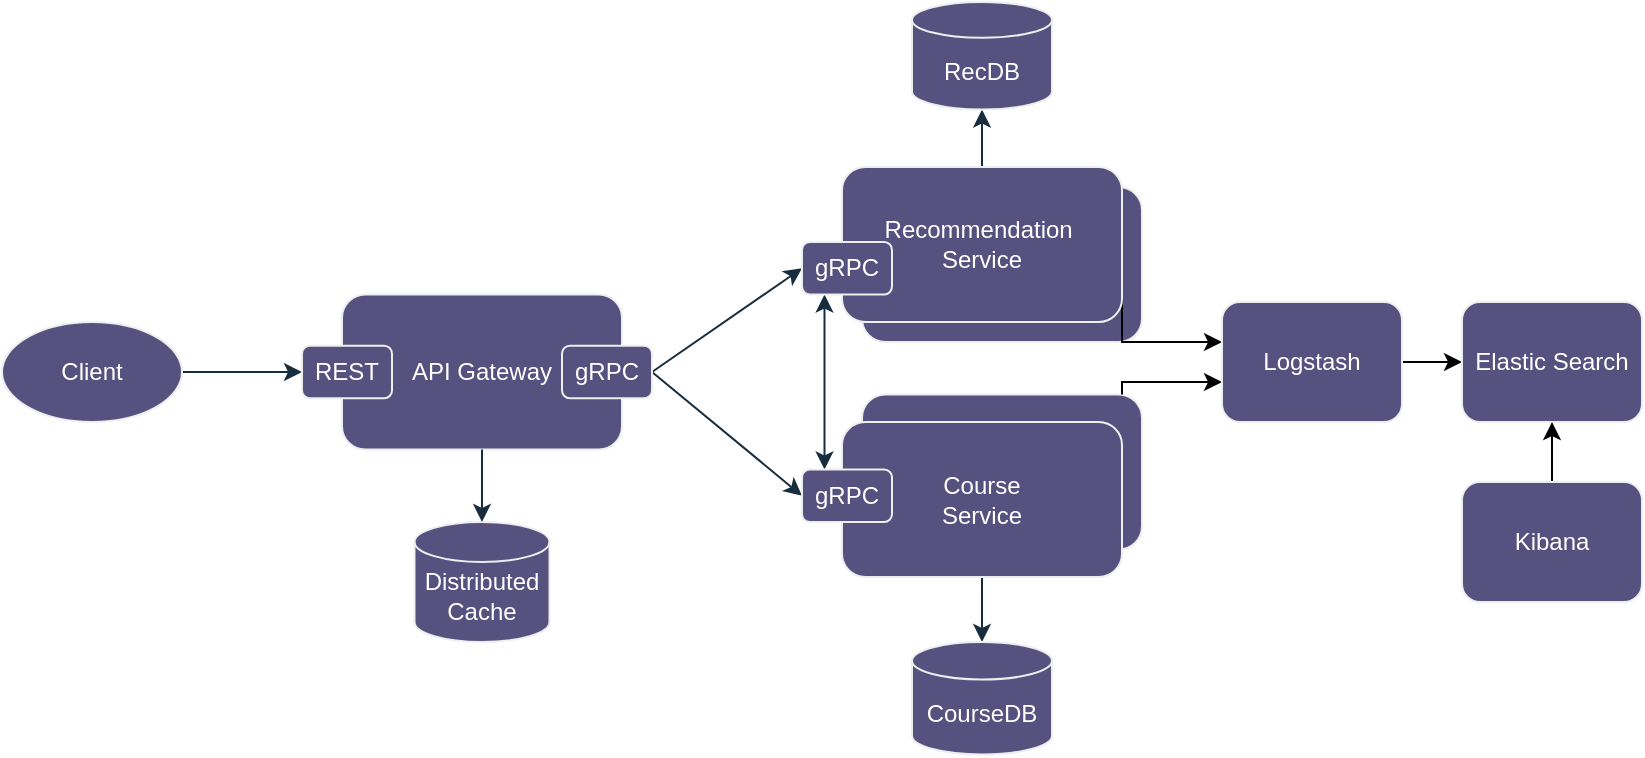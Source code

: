 <mxfile version="22.1.0" type="device">
  <diagram name="Page-1" id="GynXOkguUCyhlt-FYjdI">
    <mxGraphModel dx="1221" dy="1873" grid="1" gridSize="10" guides="1" tooltips="1" connect="1" arrows="1" fold="1" page="1" pageScale="1" pageWidth="850" pageHeight="1100" math="0" shadow="0">
      <root>
        <mxCell id="0" />
        <mxCell id="1" parent="0" />
        <mxCell id="INSbByV-Nz_HZGD8tnH2-3" value="&lt;div&gt;Recommendation&amp;nbsp;&lt;/div&gt;&lt;div&gt;Service&lt;/div&gt;" style="rounded=1;whiteSpace=wrap;html=1;labelBackgroundColor=none;fillColor=#56517E;strokeColor=#EEEEEE;fontColor=#FFFFFF;" vertex="1" parent="1">
          <mxGeometry x="540" y="52.5" width="140" height="77.5" as="geometry" />
        </mxCell>
        <mxCell id="INSbByV-Nz_HZGD8tnH2-2" value="Course &lt;br&gt;&lt;div&gt;Service&lt;/div&gt;" style="rounded=1;whiteSpace=wrap;html=1;labelBackgroundColor=none;fillColor=#56517E;strokeColor=#EEEEEE;fontColor=#FFFFFF;" vertex="1" parent="1">
          <mxGeometry x="540" y="156.25" width="140" height="77.5" as="geometry" />
        </mxCell>
        <mxCell id="vjzXymjcDihlq4dIxPpM-3" style="edgeStyle=orthogonalEdgeStyle;rounded=0;orthogonalLoop=1;jettySize=auto;html=1;exitX=1;exitY=0.5;exitDx=0;exitDy=0;entryX=0;entryY=0.5;entryDx=0;entryDy=0;labelBackgroundColor=none;strokeColor=#182E3E;fontColor=default;" parent="1" source="vjzXymjcDihlq4dIxPpM-1" target="vjzXymjcDihlq4dIxPpM-6" edge="1">
          <mxGeometry relative="1" as="geometry" />
        </mxCell>
        <mxCell id="vjzXymjcDihlq4dIxPpM-1" value="Client" style="ellipse;whiteSpace=wrap;html=1;labelBackgroundColor=none;fillColor=#56517E;strokeColor=#EEEEEE;fontColor=#FFFFFF;" parent="1" vertex="1">
          <mxGeometry x="110" y="120" width="90" height="50" as="geometry" />
        </mxCell>
        <mxCell id="vjzXymjcDihlq4dIxPpM-2" value="API Gateway" style="rounded=1;whiteSpace=wrap;html=1;labelBackgroundColor=none;fillColor=#56517E;strokeColor=#EEEEEE;fontColor=#FFFFFF;" parent="1" vertex="1">
          <mxGeometry x="280" y="106.25" width="140" height="77.5" as="geometry" />
        </mxCell>
        <mxCell id="vjzXymjcDihlq4dIxPpM-14" style="rounded=0;orthogonalLoop=1;jettySize=auto;html=1;exitX=1;exitY=0.5;exitDx=0;exitDy=0;entryX=0;entryY=0.5;entryDx=0;entryDy=0;labelBackgroundColor=none;strokeColor=#182E3E;fontColor=default;" parent="1" source="vjzXymjcDihlq4dIxPpM-5" target="vjzXymjcDihlq4dIxPpM-10" edge="1">
          <mxGeometry relative="1" as="geometry" />
        </mxCell>
        <mxCell id="vjzXymjcDihlq4dIxPpM-15" style="rounded=0;orthogonalLoop=1;jettySize=auto;html=1;exitX=1;exitY=0.5;exitDx=0;exitDy=0;entryX=0;entryY=0.5;entryDx=0;entryDy=0;labelBackgroundColor=none;strokeColor=#182E3E;fontColor=default;" parent="1" source="vjzXymjcDihlq4dIxPpM-5" target="vjzXymjcDihlq4dIxPpM-12" edge="1">
          <mxGeometry relative="1" as="geometry" />
        </mxCell>
        <mxCell id="vjzXymjcDihlq4dIxPpM-5" value="gRPC" style="rounded=1;whiteSpace=wrap;html=1;labelBackgroundColor=none;fillColor=#56517E;strokeColor=#EEEEEE;fontColor=#FFFFFF;" parent="1" vertex="1">
          <mxGeometry x="390" y="131.88" width="45" height="26.25" as="geometry" />
        </mxCell>
        <mxCell id="vjzXymjcDihlq4dIxPpM-6" value="REST" style="rounded=1;whiteSpace=wrap;html=1;labelBackgroundColor=none;fillColor=#56517E;strokeColor=#EEEEEE;fontColor=#FFFFFF;" parent="1" vertex="1">
          <mxGeometry x="260" y="131.88" width="45" height="26.25" as="geometry" />
        </mxCell>
        <mxCell id="vjzXymjcDihlq4dIxPpM-7" value="&lt;div&gt;&lt;br&gt;&lt;/div&gt;&lt;div&gt;Distributed&lt;/div&gt;&lt;div&gt;Cache&lt;/div&gt;" style="strokeWidth=1;html=1;shape=mxgraph.flowchart.database;whiteSpace=wrap;labelBackgroundColor=none;fillColor=#56517E;strokeColor=#EEEEEE;fontColor=#FFFFFF;" parent="1" vertex="1">
          <mxGeometry x="316.25" y="220" width="67.5" height="60" as="geometry" />
        </mxCell>
        <mxCell id="vjzXymjcDihlq4dIxPpM-8" style="edgeStyle=orthogonalEdgeStyle;rounded=0;orthogonalLoop=1;jettySize=auto;html=1;exitX=0.5;exitY=1;exitDx=0;exitDy=0;entryX=0.5;entryY=0;entryDx=0;entryDy=0;entryPerimeter=0;labelBackgroundColor=none;strokeColor=#182E3E;fontColor=default;" parent="1" source="vjzXymjcDihlq4dIxPpM-2" target="vjzXymjcDihlq4dIxPpM-7" edge="1">
          <mxGeometry relative="1" as="geometry" />
        </mxCell>
        <mxCell id="vjzXymjcDihlq4dIxPpM-19" style="edgeStyle=orthogonalEdgeStyle;rounded=0;orthogonalLoop=1;jettySize=auto;html=1;labelBackgroundColor=none;strokeColor=#182E3E;fontColor=default;" parent="1" source="vjzXymjcDihlq4dIxPpM-9" target="vjzXymjcDihlq4dIxPpM-18" edge="1">
          <mxGeometry relative="1" as="geometry">
            <Array as="points" />
          </mxGeometry>
        </mxCell>
        <mxCell id="INSbByV-Nz_HZGD8tnH2-5" style="edgeStyle=orthogonalEdgeStyle;rounded=0;orthogonalLoop=1;jettySize=auto;html=1;exitX=1;exitY=0.75;exitDx=0;exitDy=0;" edge="1" parent="1" source="vjzXymjcDihlq4dIxPpM-9" target="INSbByV-Nz_HZGD8tnH2-1">
          <mxGeometry relative="1" as="geometry">
            <Array as="points">
              <mxPoint x="670" y="130" />
            </Array>
          </mxGeometry>
        </mxCell>
        <mxCell id="vjzXymjcDihlq4dIxPpM-9" value="&lt;div&gt;Recommendation&amp;nbsp;&lt;/div&gt;&lt;div&gt;Service&lt;/div&gt;" style="rounded=1;whiteSpace=wrap;html=1;labelBackgroundColor=none;fillColor=#56517E;strokeColor=#EEEEEE;fontColor=#FFFFFF;" parent="1" vertex="1">
          <mxGeometry x="530" y="42.5" width="140" height="77.5" as="geometry" />
        </mxCell>
        <mxCell id="vjzXymjcDihlq4dIxPpM-13" style="edgeStyle=orthogonalEdgeStyle;rounded=0;orthogonalLoop=1;jettySize=auto;html=1;exitX=0.25;exitY=1;exitDx=0;exitDy=0;entryX=0.25;entryY=0;entryDx=0;entryDy=0;startArrow=classic;startFill=1;labelBackgroundColor=none;strokeColor=#182E3E;fontColor=default;" parent="1" source="vjzXymjcDihlq4dIxPpM-10" target="vjzXymjcDihlq4dIxPpM-12" edge="1">
          <mxGeometry relative="1" as="geometry" />
        </mxCell>
        <mxCell id="vjzXymjcDihlq4dIxPpM-10" value="gRPC" style="rounded=1;whiteSpace=wrap;html=1;labelBackgroundColor=none;fillColor=#56517E;strokeColor=#EEEEEE;fontColor=#FFFFFF;" parent="1" vertex="1">
          <mxGeometry x="510" y="80" width="45" height="26.25" as="geometry" />
        </mxCell>
        <mxCell id="vjzXymjcDihlq4dIxPpM-17" style="edgeStyle=orthogonalEdgeStyle;rounded=0;orthogonalLoop=1;jettySize=auto;html=1;labelBackgroundColor=none;strokeColor=#182E3E;fontColor=default;" parent="1" source="vjzXymjcDihlq4dIxPpM-11" target="vjzXymjcDihlq4dIxPpM-16" edge="1">
          <mxGeometry relative="1" as="geometry">
            <Array as="points" />
          </mxGeometry>
        </mxCell>
        <mxCell id="INSbByV-Nz_HZGD8tnH2-6" style="edgeStyle=orthogonalEdgeStyle;rounded=0;orthogonalLoop=1;jettySize=auto;html=1;" edge="1" parent="1" source="INSbByV-Nz_HZGD8tnH2-2" target="INSbByV-Nz_HZGD8tnH2-1">
          <mxGeometry relative="1" as="geometry">
            <mxPoint x="680" y="180" as="sourcePoint" />
            <Array as="points">
              <mxPoint x="670" y="150" />
            </Array>
          </mxGeometry>
        </mxCell>
        <mxCell id="vjzXymjcDihlq4dIxPpM-11" value="Course &lt;br&gt;&lt;div&gt;Service&lt;/div&gt;" style="rounded=1;whiteSpace=wrap;html=1;labelBackgroundColor=none;fillColor=#56517E;strokeColor=#EEEEEE;fontColor=#FFFFFF;" parent="1" vertex="1">
          <mxGeometry x="530" y="170" width="140" height="77.5" as="geometry" />
        </mxCell>
        <mxCell id="vjzXymjcDihlq4dIxPpM-12" value="gRPC" style="rounded=1;whiteSpace=wrap;html=1;labelBackgroundColor=none;fillColor=#56517E;strokeColor=#EEEEEE;fontColor=#FFFFFF;" parent="1" vertex="1">
          <mxGeometry x="510" y="193.75" width="45" height="26.25" as="geometry" />
        </mxCell>
        <mxCell id="vjzXymjcDihlq4dIxPpM-16" value="&lt;div&gt;&lt;br&gt;&lt;/div&gt;&lt;div&gt;CourseDB&lt;/div&gt;" style="strokeWidth=1;html=1;shape=mxgraph.flowchart.database;whiteSpace=wrap;labelBackgroundColor=none;fillColor=#56517E;strokeColor=#EEEEEE;fontColor=#FFFFFF;" parent="1" vertex="1">
          <mxGeometry x="565" y="280" width="70" height="56.25" as="geometry" />
        </mxCell>
        <mxCell id="vjzXymjcDihlq4dIxPpM-18" value="&lt;div&gt;&lt;br&gt;&lt;/div&gt;&lt;div&gt;RecDB&lt;/div&gt;" style="strokeWidth=1;html=1;shape=mxgraph.flowchart.database;whiteSpace=wrap;labelBackgroundColor=none;fillColor=#56517E;strokeColor=#EEEEEE;fontColor=#FFFFFF;" parent="1" vertex="1">
          <mxGeometry x="565" y="-40" width="70" height="53.75" as="geometry" />
        </mxCell>
        <mxCell id="INSbByV-Nz_HZGD8tnH2-7" style="edgeStyle=orthogonalEdgeStyle;rounded=0;orthogonalLoop=1;jettySize=auto;html=1;exitX=1;exitY=0.5;exitDx=0;exitDy=0;" edge="1" parent="1" source="INSbByV-Nz_HZGD8tnH2-1">
          <mxGeometry relative="1" as="geometry">
            <mxPoint x="840" y="140" as="targetPoint" />
          </mxGeometry>
        </mxCell>
        <mxCell id="INSbByV-Nz_HZGD8tnH2-1" value="Logstash" style="rounded=1;whiteSpace=wrap;html=1;labelBackgroundColor=none;fillColor=#56517E;strokeColor=#EEEEEE;fontColor=#FFFFFF;" vertex="1" parent="1">
          <mxGeometry x="720" y="110" width="90" height="60" as="geometry" />
        </mxCell>
        <mxCell id="INSbByV-Nz_HZGD8tnH2-8" value="Elastic Search" style="rounded=1;whiteSpace=wrap;html=1;labelBackgroundColor=none;fillColor=#56517E;strokeColor=#EEEEEE;fontColor=#FFFFFF;" vertex="1" parent="1">
          <mxGeometry x="840" y="110" width="90" height="60" as="geometry" />
        </mxCell>
        <mxCell id="INSbByV-Nz_HZGD8tnH2-10" style="edgeStyle=orthogonalEdgeStyle;rounded=0;orthogonalLoop=1;jettySize=auto;html=1;exitX=0.5;exitY=0;exitDx=0;exitDy=0;" edge="1" parent="1" source="INSbByV-Nz_HZGD8tnH2-9" target="INSbByV-Nz_HZGD8tnH2-8">
          <mxGeometry relative="1" as="geometry" />
        </mxCell>
        <mxCell id="INSbByV-Nz_HZGD8tnH2-9" value="Kibana" style="rounded=1;whiteSpace=wrap;html=1;labelBackgroundColor=none;fillColor=#56517E;strokeColor=#EEEEEE;fontColor=#FFFFFF;" vertex="1" parent="1">
          <mxGeometry x="840" y="200" width="90" height="60" as="geometry" />
        </mxCell>
      </root>
    </mxGraphModel>
  </diagram>
</mxfile>
